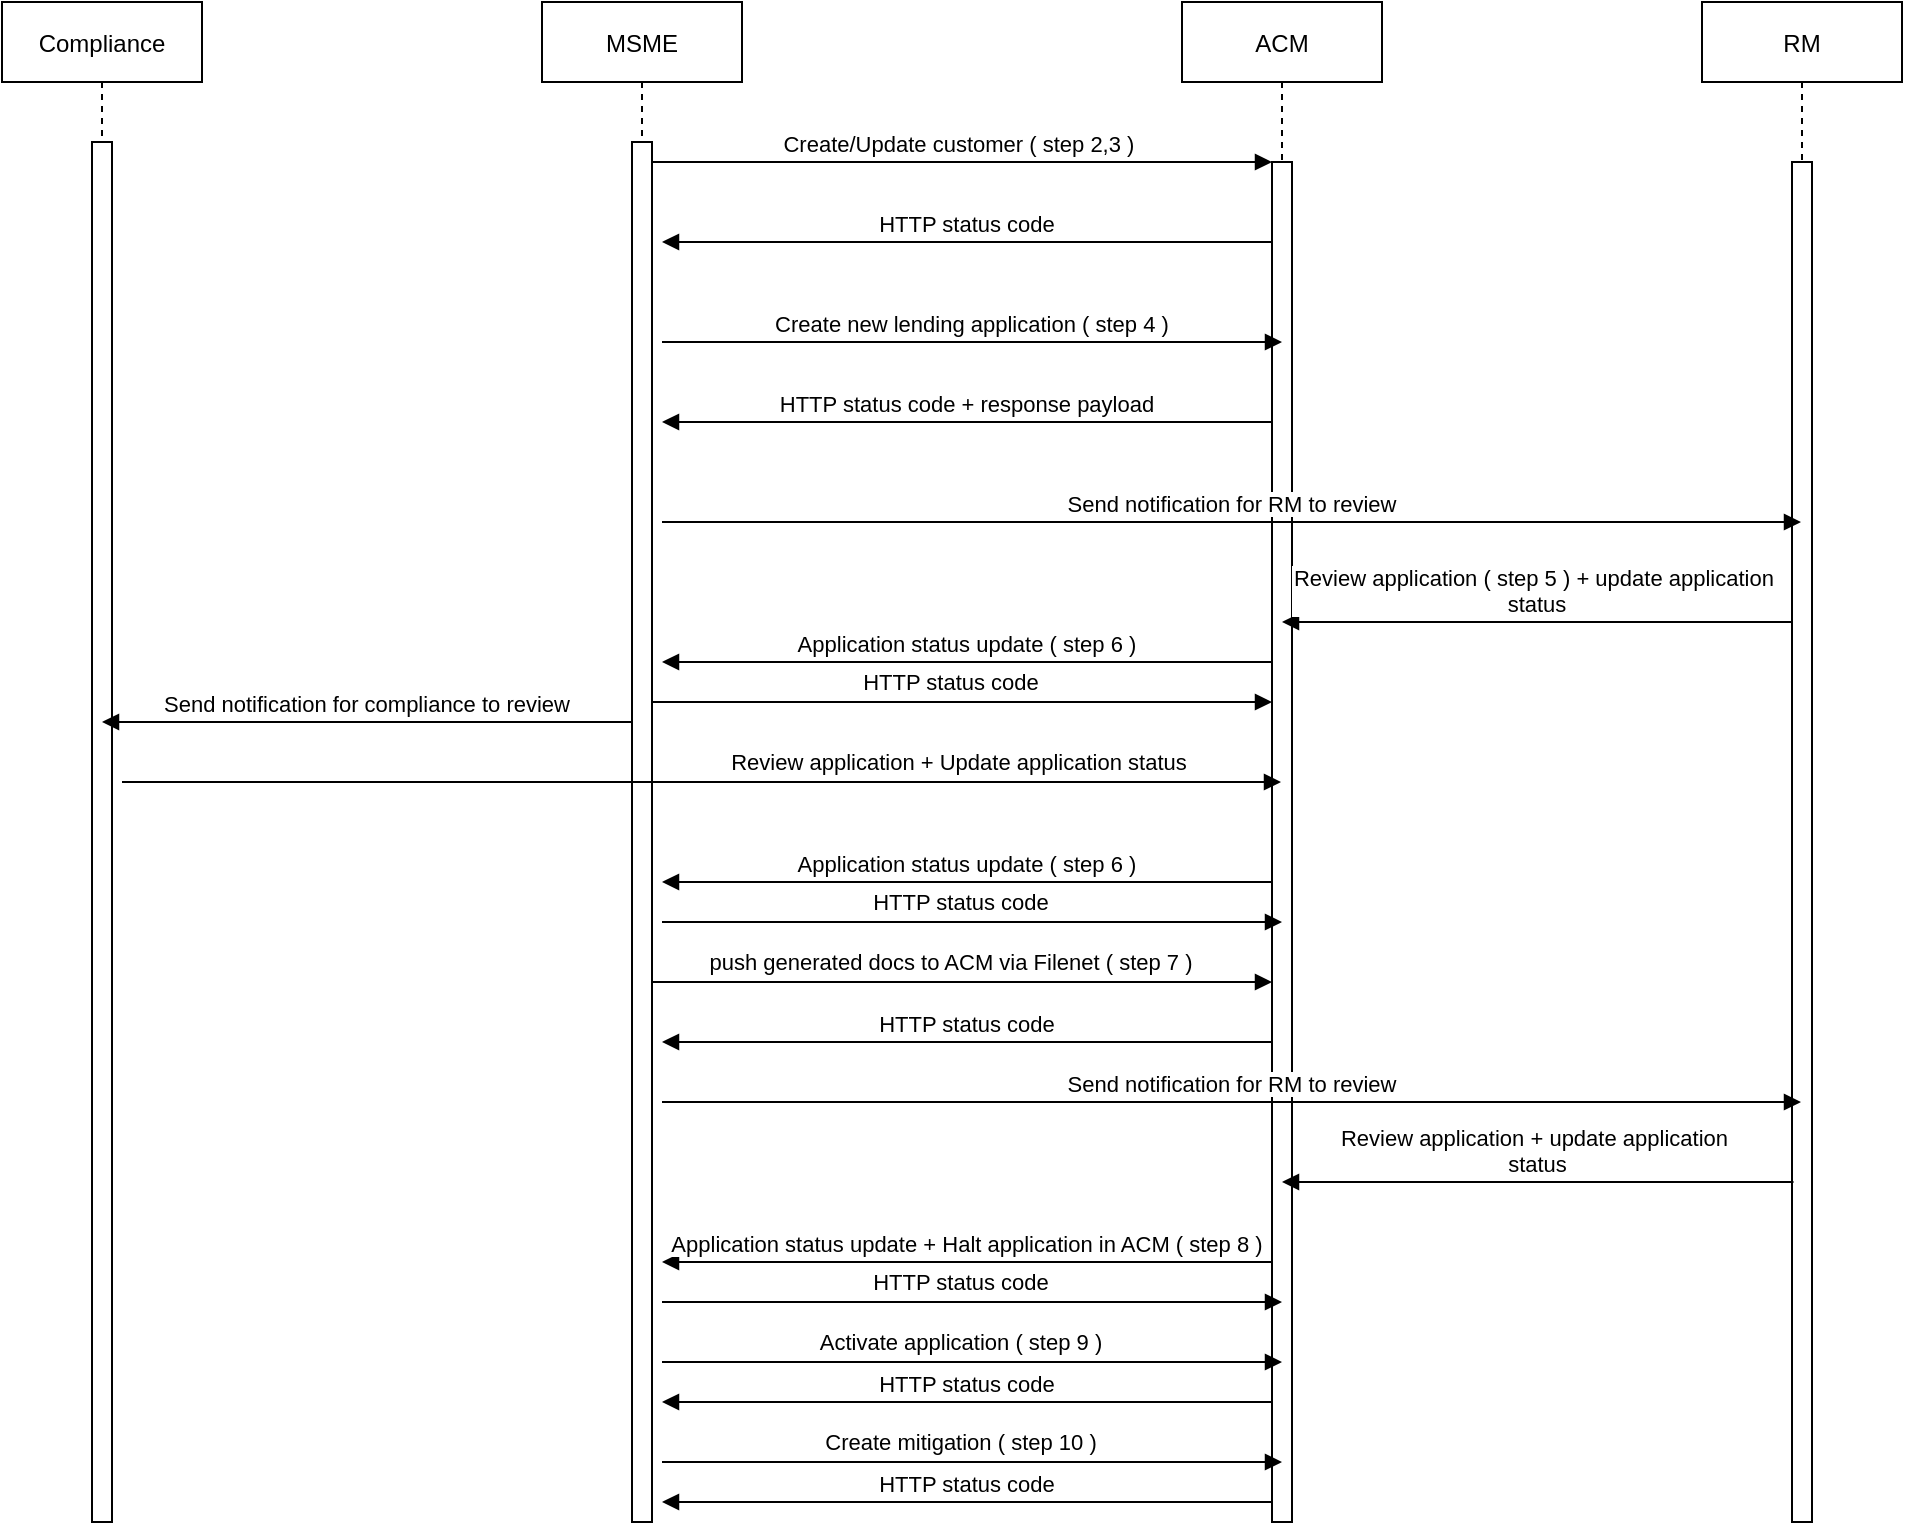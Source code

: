 <mxfile version="20.0.3" type="github">
  <diagram id="kgpKYQtTHZ0yAKxKKP6v" name="Page-1">
    <mxGraphModel dx="2742" dy="1292" grid="1" gridSize="10" guides="1" tooltips="1" connect="1" arrows="1" fold="1" page="1" pageScale="1" pageWidth="850" pageHeight="1100" math="0" shadow="0">
      <root>
        <mxCell id="0" />
        <mxCell id="1" parent="0" />
        <mxCell id="3nuBFxr9cyL0pnOWT2aG-1" value="MSME" style="shape=umlLifeline;perimeter=lifelinePerimeter;container=1;collapsible=0;recursiveResize=0;rounded=0;shadow=0;strokeWidth=1;" parent="1" vertex="1">
          <mxGeometry x="120" y="80" width="100" height="760" as="geometry" />
        </mxCell>
        <mxCell id="3nuBFxr9cyL0pnOWT2aG-2" value="" style="points=[];perimeter=orthogonalPerimeter;rounded=0;shadow=0;strokeWidth=1;" parent="3nuBFxr9cyL0pnOWT2aG-1" vertex="1">
          <mxGeometry x="45" y="70" width="10" height="690" as="geometry" />
        </mxCell>
        <mxCell id="P4GT0S7rN5UcusYKCqly-28" value="" style="verticalAlign=bottom;endArrow=block;entryX=0;entryY=0;shadow=0;strokeWidth=1;" edge="1" parent="3nuBFxr9cyL0pnOWT2aG-1">
          <mxGeometry x="0.129" y="20" relative="1" as="geometry">
            <mxPoint x="55" y="350" as="sourcePoint" />
            <mxPoint x="365" y="350" as="targetPoint" />
            <mxPoint as="offset" />
          </mxGeometry>
        </mxCell>
        <mxCell id="P4GT0S7rN5UcusYKCqly-29" value="HTTP status code" style="edgeLabel;html=1;align=center;verticalAlign=middle;resizable=0;points=[];" vertex="1" connectable="0" parent="P4GT0S7rN5UcusYKCqly-28">
          <mxGeometry x="-0.035" y="4" relative="1" as="geometry">
            <mxPoint x="-1" y="-6" as="offset" />
          </mxGeometry>
        </mxCell>
        <mxCell id="3nuBFxr9cyL0pnOWT2aG-5" value="ACM" style="shape=umlLifeline;perimeter=lifelinePerimeter;container=1;collapsible=0;recursiveResize=0;rounded=0;shadow=0;strokeWidth=1;" parent="1" vertex="1">
          <mxGeometry x="440" y="80" width="100" height="760" as="geometry" />
        </mxCell>
        <mxCell id="3nuBFxr9cyL0pnOWT2aG-6" value="" style="points=[];perimeter=orthogonalPerimeter;rounded=0;shadow=0;strokeWidth=1;" parent="3nuBFxr9cyL0pnOWT2aG-5" vertex="1">
          <mxGeometry x="45" y="80" width="10" height="680" as="geometry" />
        </mxCell>
        <mxCell id="P4GT0S7rN5UcusYKCqly-16" value="" style="verticalAlign=bottom;endArrow=block;entryX=0;entryY=0;shadow=0;strokeWidth=1;" edge="1" parent="3nuBFxr9cyL0pnOWT2aG-5">
          <mxGeometry x="0.129" y="20" relative="1" as="geometry">
            <mxPoint x="-265" y="490" as="sourcePoint" />
            <mxPoint x="45" y="490" as="targetPoint" />
            <mxPoint as="offset" />
          </mxGeometry>
        </mxCell>
        <mxCell id="P4GT0S7rN5UcusYKCqly-17" value="push generated docs to ACM via Filenet ( step 7 )" style="edgeLabel;html=1;align=center;verticalAlign=middle;resizable=0;points=[];" vertex="1" connectable="0" parent="P4GT0S7rN5UcusYKCqly-16">
          <mxGeometry x="-0.035" y="4" relative="1" as="geometry">
            <mxPoint x="-1" y="-6" as="offset" />
          </mxGeometry>
        </mxCell>
        <mxCell id="3nuBFxr9cyL0pnOWT2aG-8" value="Create/Update customer ( step 2,3 ) " style="verticalAlign=bottom;endArrow=block;entryX=0;entryY=0;shadow=0;strokeWidth=1;" parent="1" source="3nuBFxr9cyL0pnOWT2aG-2" target="3nuBFxr9cyL0pnOWT2aG-6" edge="1">
          <mxGeometry relative="1" as="geometry">
            <mxPoint x="275" y="160" as="sourcePoint" />
          </mxGeometry>
        </mxCell>
        <mxCell id="3nuBFxr9cyL0pnOWT2aG-9" value="HTTP status code" style="verticalAlign=bottom;endArrow=block;entryX=1;entryY=0;shadow=0;strokeWidth=1;" parent="1" source="3nuBFxr9cyL0pnOWT2aG-6" edge="1">
          <mxGeometry relative="1" as="geometry">
            <mxPoint x="240" y="200" as="sourcePoint" />
            <mxPoint x="180" y="200" as="targetPoint" />
          </mxGeometry>
        </mxCell>
        <mxCell id="P4GT0S7rN5UcusYKCqly-1" value="Create new lending application ( step 4 )" style="verticalAlign=bottom;endArrow=block;entryX=0;entryY=0;shadow=0;strokeWidth=1;" edge="1" parent="1">
          <mxGeometry relative="1" as="geometry">
            <mxPoint x="180" y="250.0" as="sourcePoint" />
            <mxPoint x="490" y="250.0" as="targetPoint" />
          </mxGeometry>
        </mxCell>
        <mxCell id="P4GT0S7rN5UcusYKCqly-2" value="HTTP status code + response payload" style="verticalAlign=bottom;endArrow=block;entryX=1;entryY=0;shadow=0;strokeWidth=1;" edge="1" parent="1">
          <mxGeometry relative="1" as="geometry">
            <mxPoint x="485" y="290" as="sourcePoint" />
            <mxPoint x="180" y="290" as="targetPoint" />
          </mxGeometry>
        </mxCell>
        <mxCell id="P4GT0S7rN5UcusYKCqly-3" value="RM" style="shape=umlLifeline;perimeter=lifelinePerimeter;container=1;collapsible=0;recursiveResize=0;rounded=0;shadow=0;strokeWidth=1;" vertex="1" parent="1">
          <mxGeometry x="700" y="80" width="100" height="760" as="geometry" />
        </mxCell>
        <mxCell id="P4GT0S7rN5UcusYKCqly-4" value="" style="points=[];perimeter=orthogonalPerimeter;rounded=0;shadow=0;strokeWidth=1;" vertex="1" parent="P4GT0S7rN5UcusYKCqly-3">
          <mxGeometry x="45" y="80" width="10" height="680" as="geometry" />
        </mxCell>
        <mxCell id="P4GT0S7rN5UcusYKCqly-6" value="Review application ( step 5 ) + update application &#xa;status" style="verticalAlign=bottom;endArrow=block;shadow=0;strokeWidth=1;" edge="1" parent="P4GT0S7rN5UcusYKCqly-3" target="3nuBFxr9cyL0pnOWT2aG-5">
          <mxGeometry relative="1" as="geometry">
            <mxPoint x="45" y="310" as="sourcePoint" />
            <mxPoint x="-140" y="310" as="targetPoint" />
            <Array as="points">
              <mxPoint x="-110" y="310" />
            </Array>
          </mxGeometry>
        </mxCell>
        <mxCell id="P4GT0S7rN5UcusYKCqly-5" value="Send notification for RM to review" style="verticalAlign=bottom;endArrow=block;shadow=0;strokeWidth=1;" edge="1" parent="1" target="P4GT0S7rN5UcusYKCqly-3">
          <mxGeometry relative="1" as="geometry">
            <mxPoint x="180" y="340.0" as="sourcePoint" />
            <mxPoint x="490" y="340.0" as="targetPoint" />
          </mxGeometry>
        </mxCell>
        <mxCell id="P4GT0S7rN5UcusYKCqly-8" value="Application status update ( step 6 )" style="verticalAlign=bottom;endArrow=block;entryX=1;entryY=0;shadow=0;strokeWidth=1;" edge="1" parent="1">
          <mxGeometry relative="1" as="geometry">
            <mxPoint x="485" y="410" as="sourcePoint" />
            <mxPoint x="180" y="410" as="targetPoint" />
          </mxGeometry>
        </mxCell>
        <mxCell id="P4GT0S7rN5UcusYKCqly-10" value="Compliance" style="shape=umlLifeline;perimeter=lifelinePerimeter;container=1;collapsible=0;recursiveResize=0;rounded=0;shadow=0;strokeWidth=1;" vertex="1" parent="1">
          <mxGeometry x="-150" y="80" width="100" height="760" as="geometry" />
        </mxCell>
        <mxCell id="P4GT0S7rN5UcusYKCqly-11" value="" style="points=[];perimeter=orthogonalPerimeter;rounded=0;shadow=0;strokeWidth=1;" vertex="1" parent="P4GT0S7rN5UcusYKCqly-10">
          <mxGeometry x="45" y="70" width="10" height="690" as="geometry" />
        </mxCell>
        <mxCell id="P4GT0S7rN5UcusYKCqly-12" value="Send notification for compliance to review" style="verticalAlign=bottom;endArrow=block;shadow=0;strokeWidth=1;" edge="1" parent="1">
          <mxGeometry relative="1" as="geometry">
            <mxPoint x="165" y="440" as="sourcePoint" />
            <mxPoint x="-100" y="440" as="targetPoint" />
          </mxGeometry>
        </mxCell>
        <mxCell id="P4GT0S7rN5UcusYKCqly-13" value="" style="verticalAlign=bottom;endArrow=block;shadow=0;strokeWidth=1;" edge="1" parent="1" target="3nuBFxr9cyL0pnOWT2aG-5">
          <mxGeometry x="0.45" y="10" relative="1" as="geometry">
            <mxPoint x="-90" y="470" as="sourcePoint" />
            <mxPoint x="220" y="470" as="targetPoint" />
            <mxPoint as="offset" />
          </mxGeometry>
        </mxCell>
        <mxCell id="P4GT0S7rN5UcusYKCqly-14" value="Review application + Update application status" style="edgeLabel;html=1;align=center;verticalAlign=middle;resizable=0;points=[];" vertex="1" connectable="0" parent="P4GT0S7rN5UcusYKCqly-13">
          <mxGeometry x="0.444" y="3" relative="1" as="geometry">
            <mxPoint x="-1" y="-7" as="offset" />
          </mxGeometry>
        </mxCell>
        <mxCell id="P4GT0S7rN5UcusYKCqly-15" value="Application status update ( step 6 )" style="verticalAlign=bottom;endArrow=block;entryX=1;entryY=0;shadow=0;strokeWidth=1;" edge="1" parent="1">
          <mxGeometry relative="1" as="geometry">
            <mxPoint x="485" y="520" as="sourcePoint" />
            <mxPoint x="180" y="520" as="targetPoint" />
          </mxGeometry>
        </mxCell>
        <mxCell id="P4GT0S7rN5UcusYKCqly-18" value="Send notification for RM to review" style="verticalAlign=bottom;endArrow=block;shadow=0;strokeWidth=1;" edge="1" parent="1">
          <mxGeometry relative="1" as="geometry">
            <mxPoint x="180" y="630" as="sourcePoint" />
            <mxPoint x="749.5" y="630" as="targetPoint" />
          </mxGeometry>
        </mxCell>
        <mxCell id="P4GT0S7rN5UcusYKCqly-19" value="Review application + update application &#xa;status" style="verticalAlign=bottom;endArrow=block;shadow=0;strokeWidth=1;" edge="1" parent="1">
          <mxGeometry relative="1" as="geometry">
            <mxPoint x="745.75" y="670" as="sourcePoint" />
            <mxPoint x="490" y="670" as="targetPoint" />
            <Array as="points" />
          </mxGeometry>
        </mxCell>
        <mxCell id="P4GT0S7rN5UcusYKCqly-20" value="Application status update + Halt application in ACM ( step 8 )" style="verticalAlign=bottom;endArrow=block;entryX=1;entryY=0;shadow=0;strokeWidth=1;" edge="1" parent="1">
          <mxGeometry relative="1" as="geometry">
            <mxPoint x="485" y="710" as="sourcePoint" />
            <mxPoint x="180" y="710" as="targetPoint" />
          </mxGeometry>
        </mxCell>
        <mxCell id="P4GT0S7rN5UcusYKCqly-21" value="" style="verticalAlign=bottom;endArrow=block;entryX=0;entryY=0;shadow=0;strokeWidth=1;" edge="1" parent="1">
          <mxGeometry x="0.129" y="20" relative="1" as="geometry">
            <mxPoint x="180" y="760" as="sourcePoint" />
            <mxPoint x="490" y="760" as="targetPoint" />
            <mxPoint as="offset" />
          </mxGeometry>
        </mxCell>
        <mxCell id="P4GT0S7rN5UcusYKCqly-22" value="Activate application ( step 9 )" style="edgeLabel;html=1;align=center;verticalAlign=middle;resizable=0;points=[];" vertex="1" connectable="0" parent="P4GT0S7rN5UcusYKCqly-21">
          <mxGeometry x="-0.035" y="4" relative="1" as="geometry">
            <mxPoint x="-1" y="-6" as="offset" />
          </mxGeometry>
        </mxCell>
        <mxCell id="P4GT0S7rN5UcusYKCqly-23" value="" style="verticalAlign=bottom;endArrow=block;entryX=0;entryY=0;shadow=0;strokeWidth=1;" edge="1" parent="1">
          <mxGeometry x="0.129" y="20" relative="1" as="geometry">
            <mxPoint x="180" y="810" as="sourcePoint" />
            <mxPoint x="490" y="810" as="targetPoint" />
            <mxPoint as="offset" />
          </mxGeometry>
        </mxCell>
        <mxCell id="P4GT0S7rN5UcusYKCqly-24" value="Create mitigation ( step 10 )" style="edgeLabel;html=1;align=center;verticalAlign=middle;resizable=0;points=[];" vertex="1" connectable="0" parent="P4GT0S7rN5UcusYKCqly-23">
          <mxGeometry x="-0.035" y="4" relative="1" as="geometry">
            <mxPoint x="-1" y="-6" as="offset" />
          </mxGeometry>
        </mxCell>
        <mxCell id="P4GT0S7rN5UcusYKCqly-25" value="HTTP status code" style="verticalAlign=bottom;endArrow=block;entryX=1;entryY=0;shadow=0;strokeWidth=1;" edge="1" parent="1">
          <mxGeometry relative="1" as="geometry">
            <mxPoint x="485" y="600.0" as="sourcePoint" />
            <mxPoint x="180" y="600.0" as="targetPoint" />
          </mxGeometry>
        </mxCell>
        <mxCell id="P4GT0S7rN5UcusYKCqly-26" value="HTTP status code" style="verticalAlign=bottom;endArrow=block;entryX=1;entryY=0;shadow=0;strokeWidth=1;" edge="1" parent="1">
          <mxGeometry relative="1" as="geometry">
            <mxPoint x="485" y="780" as="sourcePoint" />
            <mxPoint x="180" y="780" as="targetPoint" />
          </mxGeometry>
        </mxCell>
        <mxCell id="P4GT0S7rN5UcusYKCqly-27" value="HTTP status code" style="verticalAlign=bottom;endArrow=block;entryX=1;entryY=0;shadow=0;strokeWidth=1;" edge="1" parent="1">
          <mxGeometry relative="1" as="geometry">
            <mxPoint x="485" y="830" as="sourcePoint" />
            <mxPoint x="180" y="830" as="targetPoint" />
          </mxGeometry>
        </mxCell>
        <mxCell id="P4GT0S7rN5UcusYKCqly-30" value="" style="verticalAlign=bottom;endArrow=block;entryX=0;entryY=0;shadow=0;strokeWidth=1;" edge="1" parent="1">
          <mxGeometry x="0.129" y="20" relative="1" as="geometry">
            <mxPoint x="180" y="540" as="sourcePoint" />
            <mxPoint x="490" y="540" as="targetPoint" />
            <mxPoint as="offset" />
          </mxGeometry>
        </mxCell>
        <mxCell id="P4GT0S7rN5UcusYKCqly-31" value="HTTP status code" style="edgeLabel;html=1;align=center;verticalAlign=middle;resizable=0;points=[];" vertex="1" connectable="0" parent="P4GT0S7rN5UcusYKCqly-30">
          <mxGeometry x="-0.035" y="4" relative="1" as="geometry">
            <mxPoint x="-1" y="-6" as="offset" />
          </mxGeometry>
        </mxCell>
        <mxCell id="P4GT0S7rN5UcusYKCqly-32" value="" style="verticalAlign=bottom;endArrow=block;entryX=0;entryY=0;shadow=0;strokeWidth=1;" edge="1" parent="1">
          <mxGeometry x="0.129" y="20" relative="1" as="geometry">
            <mxPoint x="180" y="730" as="sourcePoint" />
            <mxPoint x="490" y="730" as="targetPoint" />
            <mxPoint as="offset" />
          </mxGeometry>
        </mxCell>
        <mxCell id="P4GT0S7rN5UcusYKCqly-33" value="HTTP status code" style="edgeLabel;html=1;align=center;verticalAlign=middle;resizable=0;points=[];" vertex="1" connectable="0" parent="P4GT0S7rN5UcusYKCqly-32">
          <mxGeometry x="-0.035" y="4" relative="1" as="geometry">
            <mxPoint x="-1" y="-6" as="offset" />
          </mxGeometry>
        </mxCell>
      </root>
    </mxGraphModel>
  </diagram>
</mxfile>
